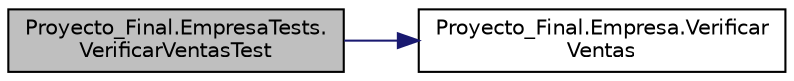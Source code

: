 digraph "Proyecto_Final.EmpresaTests.VerificarVentasTest"
{
 // INTERACTIVE_SVG=YES
 // LATEX_PDF_SIZE
  edge [fontname="Helvetica",fontsize="10",labelfontname="Helvetica",labelfontsize="10"];
  node [fontname="Helvetica",fontsize="10",shape=record];
  rankdir="LR";
  Node1 [label="Proyecto_Final.EmpresaTests.\lVerificarVentasTest",height=0.2,width=0.4,color="black", fillcolor="grey75", style="filled", fontcolor="black",tooltip="Prueba que se reciban los datos de las publicaciones vendidas."];
  Node1 -> Node2 [color="midnightblue",fontsize="10",style="solid",fontname="Helvetica"];
  Node2 [label="Proyecto_Final.Empresa.Verificar\lVentas",height=0.2,width=0.4,color="black", fillcolor="white", style="filled",URL="$classProyecto__Final_1_1Empresa.html#a335942e931c582d0df7ebd572c548ec7",tooltip="Como empresa, quiero saber todos los materiales o residuos entregados en un período de tiempo,..."];
}
